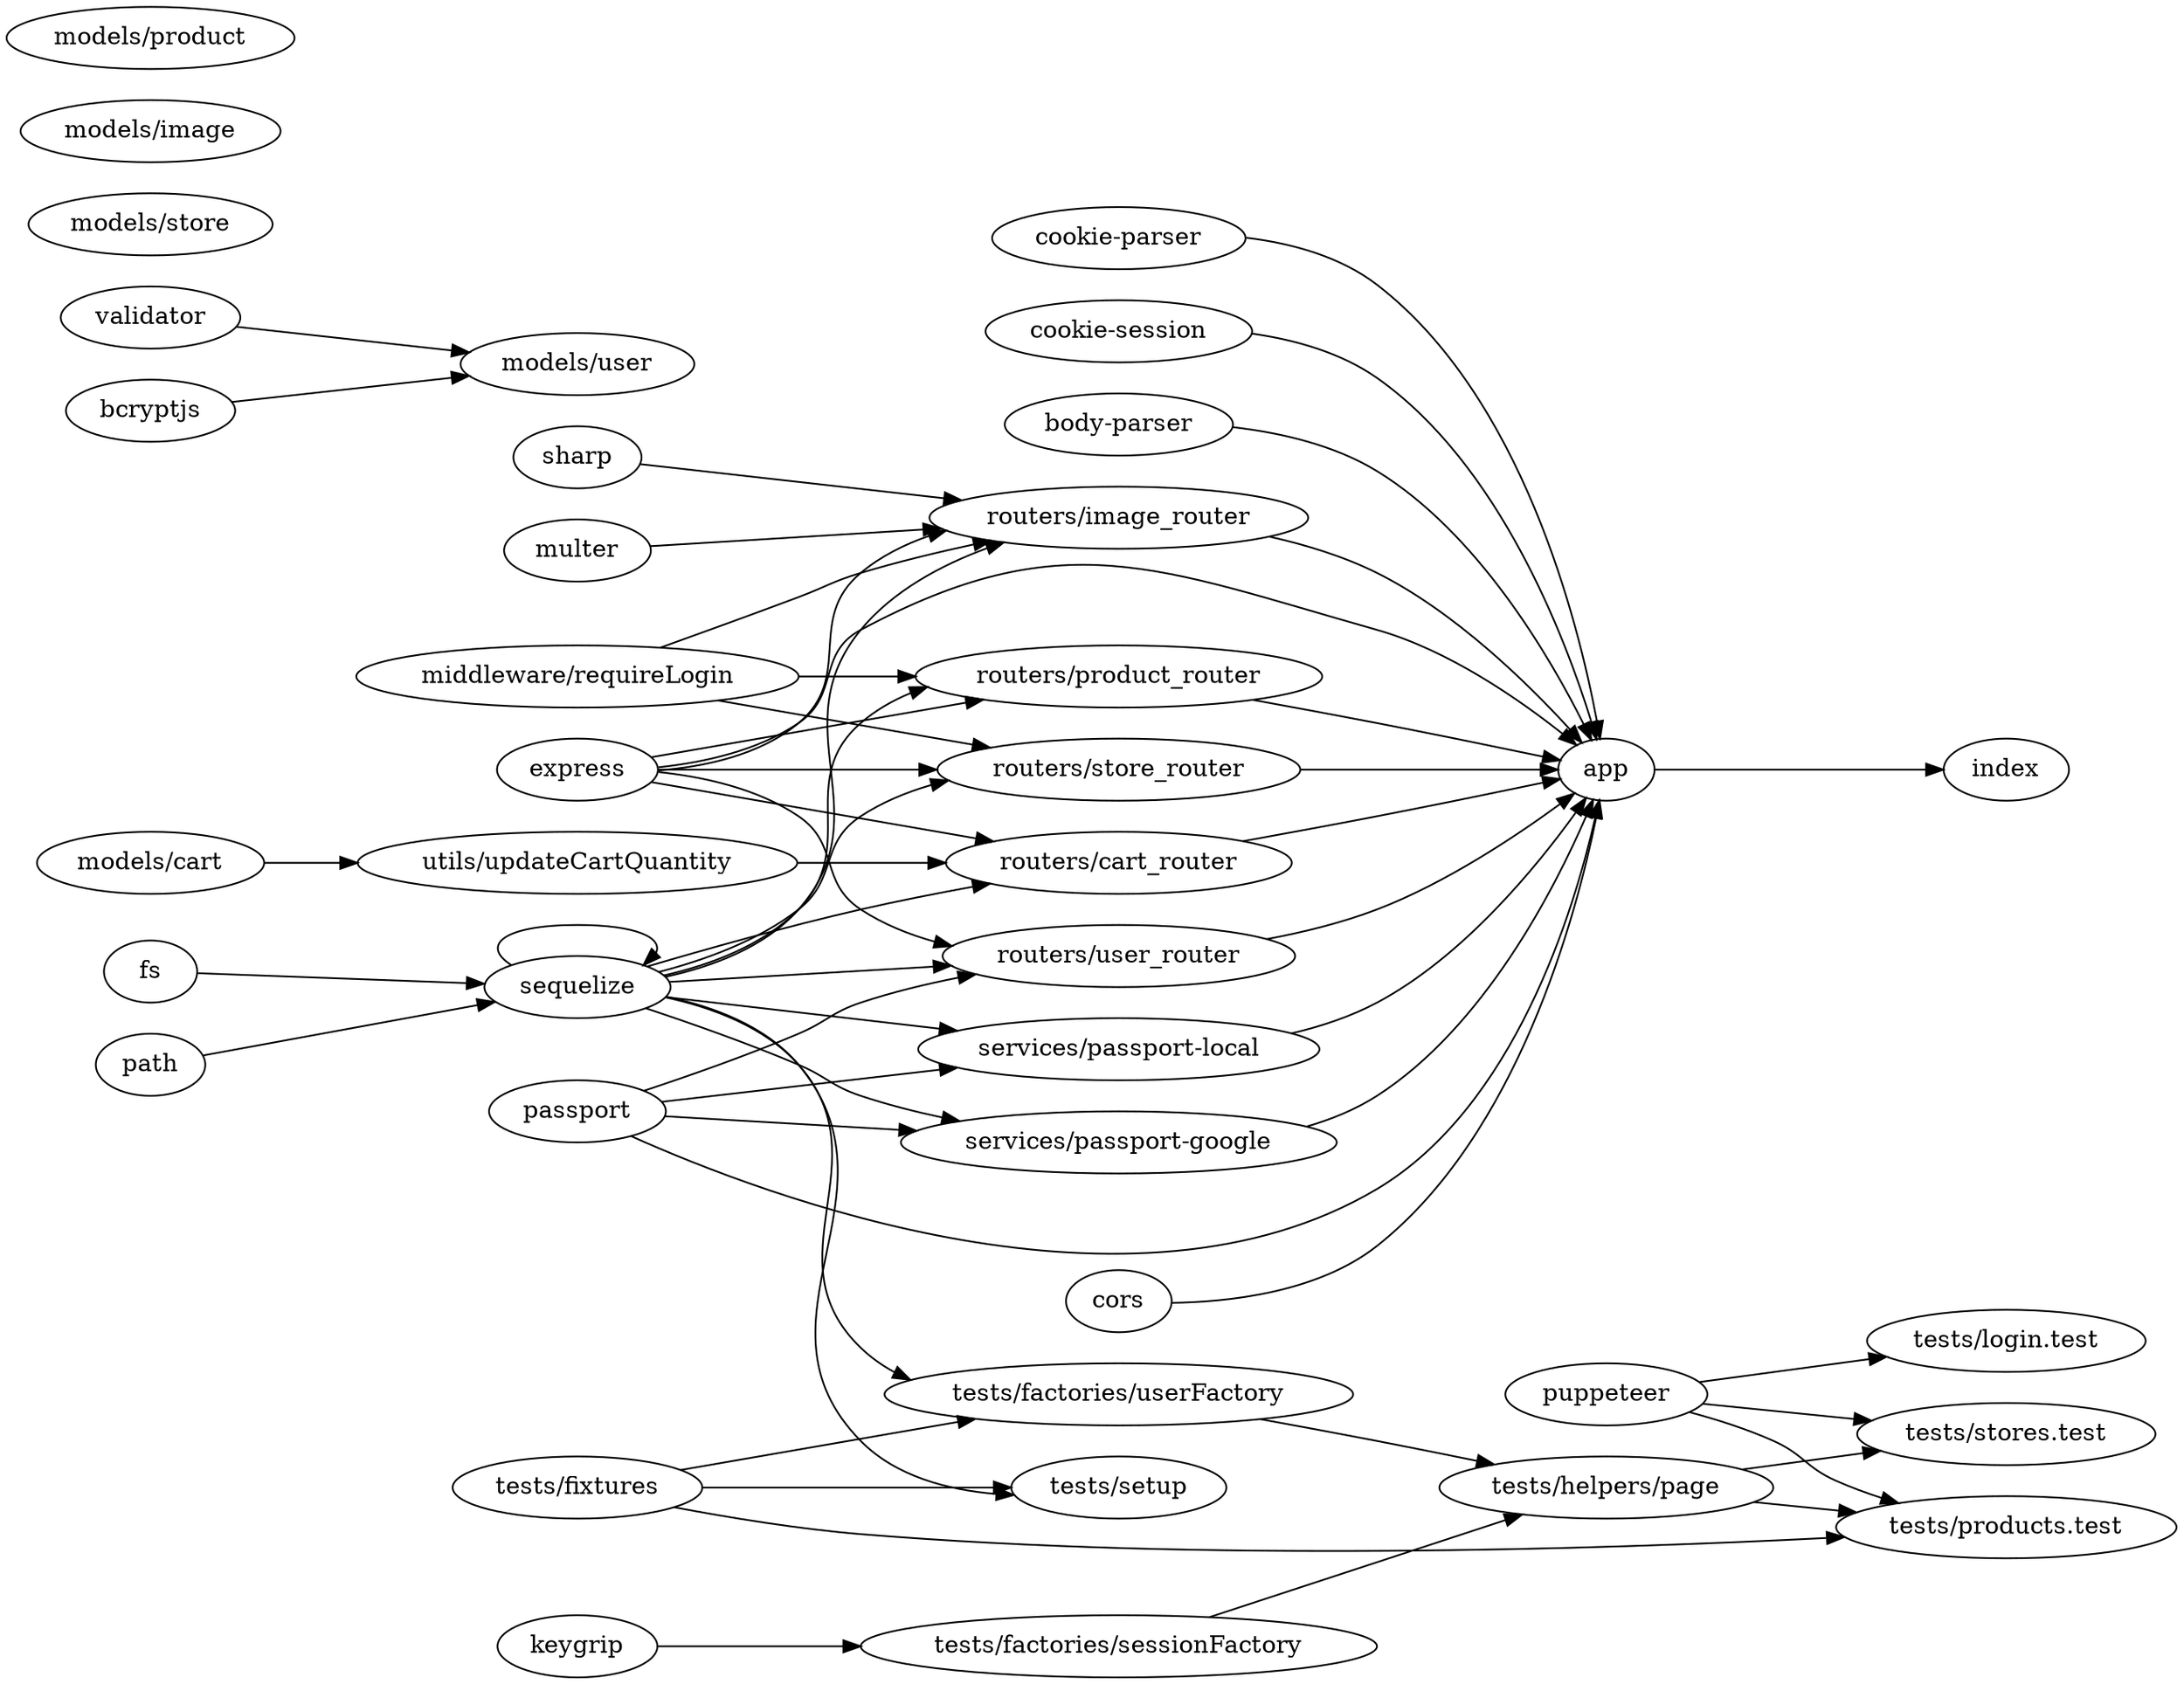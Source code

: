 digraph {
	graph [rankdir=LR]
	"routers/user_router"
	"routers/user_router"
	express -> "routers/user_router"
	"routers/user_router"
	passport -> "routers/user_router"
	"routers/user_router"
	sequelize -> "routers/user_router"
	"routers/product_router"
	express -> "routers/product_router"
	sequelize -> "routers/product_router"
	"routers/product_router"
	"middleware/requireLogin" -> "routers/product_router"
	"routers/store_router"
	express -> "routers/store_router"
	sequelize -> "routers/store_router"
	"middleware/requireLogin" -> "routers/store_router"
	"routers/image_router"
	express -> "routers/image_router"
	"routers/image_router"
	multer -> "routers/image_router"
	"routers/image_router"
	sharp -> "routers/image_router"
	sequelize -> "routers/image_router"
	"middleware/requireLogin" -> "routers/image_router"
	"routers/cart_router"
	express -> "routers/cart_router"
	sequelize -> "routers/cart_router"
	"routers/cart_router"
	"utils/updateCartQuantity" -> "routers/cart_router"
	"tests/factories/userFactory"
	sequelize -> "tests/factories/userFactory"
	"tests/factories/userFactory"
	"tests/fixtures" -> "tests/factories/userFactory"
	"tests/factories/sessionFactory"
	"tests/factories/sessionFactory"
	keygrip -> "tests/factories/sessionFactory"
	"tests/helpers/page"
	"tests/factories/sessionFactory" -> "tests/helpers/page"
	"tests/factories/userFactory" -> "tests/helpers/page"
	"tests/products.test"
	"tests/products.test"
	puppeteer -> "tests/products.test"
	"tests/fixtures" -> "tests/products.test"
	"tests/helpers/page" -> "tests/products.test"
	"tests/setup"
	sequelize -> "tests/setup"
	"tests/fixtures" -> "tests/setup"
	"tests/stores.test"
	puppeteer -> "tests/stores.test"
	"tests/helpers/page" -> "tests/stores.test"
	"tests/login.test"
	puppeteer -> "tests/login.test"
	"utils/updateCartQuantity"
	"models/cart" -> "utils/updateCartQuantity"
	"models/user"
	"models/user"
	validator -> "models/user"
	"models/user"
	bcryptjs -> "models/user"
	"models/store"
	"models/image"
	"models/product"
	"services/passport-local"
	passport -> "services/passport-local"
	sequelize -> "services/passport-local"
	"services/passport-google"
	passport -> "services/passport-google"
	sequelize -> "services/passport-google"
	index
	index
	app -> index
	sequelize
	path -> sequelize
	sequelize
	fs -> sequelize
	sequelize -> sequelize
	express -> app
	app
	cors -> app
	app
	"cookie-parser" -> app
	passport -> app
	app
	"cookie-session" -> app
	app
	"body-parser" -> app
	"routers/product_router" -> app
	"routers/cart_router" -> app
	"routers/user_router" -> app
	"routers/store_router" -> app
	"routers/image_router" -> app
	"services/passport-local" -> app
	"services/passport-google" -> app
}
